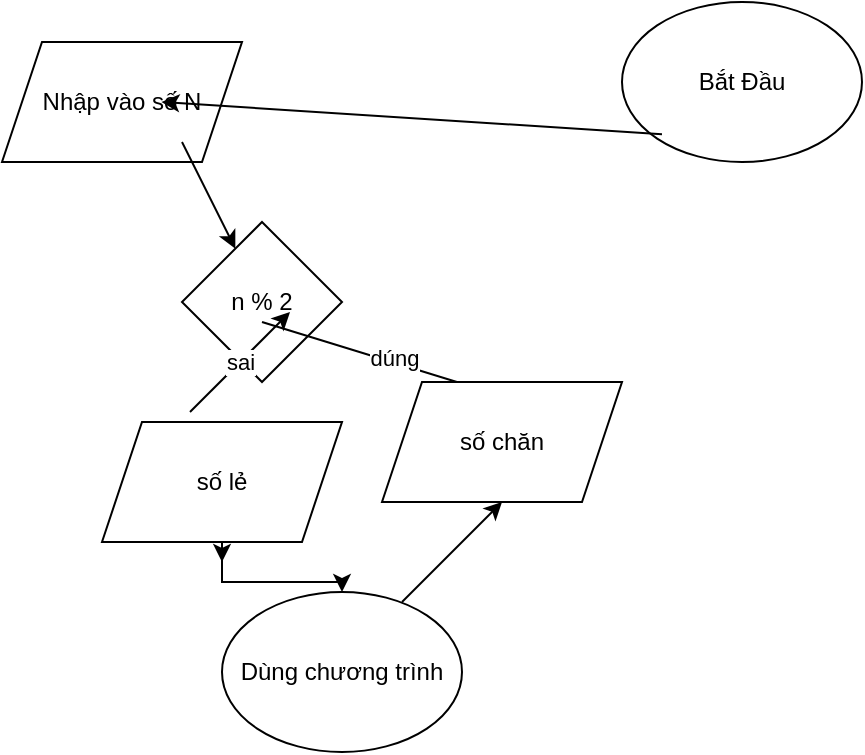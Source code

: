 <mxfile version="24.7.2" type="github">
  <diagram name="Trang-1" id="fo5sD_-0tJ8vP4LHHZJ6">
    <mxGraphModel dx="882" dy="467" grid="1" gridSize="10" guides="1" tooltips="1" connect="1" arrows="1" fold="1" page="1" pageScale="1" pageWidth="827" pageHeight="1169" math="0" shadow="0">
      <root>
        <mxCell id="0" />
        <mxCell id="1" parent="0" />
        <mxCell id="thEdo2LgNELzhUTBHd1d-1" value="Bắt Đầu" style="ellipse;whiteSpace=wrap;html=1;" vertex="1" parent="1">
          <mxGeometry x="580" y="250" width="120" height="80" as="geometry" />
        </mxCell>
        <mxCell id="thEdo2LgNELzhUTBHd1d-2" value="Nhập vào số N" style="shape=parallelogram;perimeter=parallelogramPerimeter;whiteSpace=wrap;html=1;fixedSize=1;" vertex="1" parent="1">
          <mxGeometry x="270" y="270" width="120" height="60" as="geometry" />
        </mxCell>
        <mxCell id="thEdo2LgNELzhUTBHd1d-3" value="" style="endArrow=classic;html=1;rounded=0;entryX=0.5;entryY=0;entryDx=0;entryDy=0;" edge="1" parent="1">
          <mxGeometry width="50" height="50" relative="1" as="geometry">
            <mxPoint x="599.999" y="316.147" as="sourcePoint" />
            <mxPoint x="349.72" y="300" as="targetPoint" />
          </mxGeometry>
        </mxCell>
        <mxCell id="thEdo2LgNELzhUTBHd1d-4" value="n % 2" style="rhombus;whiteSpace=wrap;html=1;" vertex="1" parent="1">
          <mxGeometry x="360" y="360" width="80" height="80" as="geometry" />
        </mxCell>
        <mxCell id="thEdo2LgNELzhUTBHd1d-5" value="" style="endArrow=classic;html=1;rounded=0;" edge="1" parent="1" target="thEdo2LgNELzhUTBHd1d-4">
          <mxGeometry width="50" height="50" relative="1" as="geometry">
            <mxPoint x="360" y="320" as="sourcePoint" />
            <mxPoint x="400" y="290" as="targetPoint" />
          </mxGeometry>
        </mxCell>
        <mxCell id="thEdo2LgNELzhUTBHd1d-22" style="edgeStyle=orthogonalEdgeStyle;rounded=0;orthogonalLoop=1;jettySize=auto;html=1;" edge="1" parent="1" source="thEdo2LgNELzhUTBHd1d-8" target="thEdo2LgNELzhUTBHd1d-13">
          <mxGeometry relative="1" as="geometry" />
        </mxCell>
        <mxCell id="thEdo2LgNELzhUTBHd1d-8" value="số lẻ" style="shape=parallelogram;perimeter=parallelogramPerimeter;whiteSpace=wrap;html=1;fixedSize=1;" vertex="1" parent="1">
          <mxGeometry x="320" y="460" width="120" height="60" as="geometry" />
        </mxCell>
        <mxCell id="thEdo2LgNELzhUTBHd1d-9" value="sai" style="endArrow=classic;html=1;rounded=0;" edge="1" parent="1">
          <mxGeometry width="50" height="50" relative="1" as="geometry">
            <mxPoint x="364" y="455" as="sourcePoint" />
            <mxPoint x="414" y="405" as="targetPoint" />
          </mxGeometry>
        </mxCell>
        <mxCell id="thEdo2LgNELzhUTBHd1d-13" value="Dùng chương trình" style="ellipse;whiteSpace=wrap;html=1;" vertex="1" parent="1">
          <mxGeometry x="380" y="545" width="120" height="80" as="geometry" />
        </mxCell>
        <mxCell id="thEdo2LgNELzhUTBHd1d-14" value="" style="endArrow=classic;html=1;rounded=0;" edge="1" parent="1">
          <mxGeometry width="50" height="50" relative="1" as="geometry">
            <mxPoint x="470" y="550" as="sourcePoint" />
            <mxPoint x="520" y="500" as="targetPoint" />
          </mxGeometry>
        </mxCell>
        <mxCell id="thEdo2LgNELzhUTBHd1d-17" value="" style="endArrow=classic;html=1;rounded=0;entryX=0.25;entryY=0;entryDx=0;entryDy=0;exitX=1;exitY=1;exitDx=0;exitDy=0;" edge="1" parent="1">
          <mxGeometry width="50" height="50" relative="1" as="geometry">
            <mxPoint x="400" y="410" as="sourcePoint" />
            <mxPoint x="530" y="450" as="targetPoint" />
          </mxGeometry>
        </mxCell>
        <mxCell id="thEdo2LgNELzhUTBHd1d-18" value="dúng" style="edgeLabel;html=1;align=center;verticalAlign=middle;resizable=0;points=[];" vertex="1" connectable="0" parent="thEdo2LgNELzhUTBHd1d-17">
          <mxGeometry x="0.01" y="2" relative="1" as="geometry">
            <mxPoint as="offset" />
          </mxGeometry>
        </mxCell>
        <mxCell id="thEdo2LgNELzhUTBHd1d-19" value="số chăn" style="shape=parallelogram;perimeter=parallelogramPerimeter;whiteSpace=wrap;html=1;fixedSize=1;" vertex="1" parent="1">
          <mxGeometry x="460" y="440" width="120" height="60" as="geometry" />
        </mxCell>
        <mxCell id="thEdo2LgNELzhUTBHd1d-21" value="" style="endArrow=classic;html=1;rounded=0;" edge="1" parent="1" source="thEdo2LgNELzhUTBHd1d-8">
          <mxGeometry width="50" height="50" relative="1" as="geometry">
            <mxPoint x="310" y="570" as="sourcePoint" />
            <mxPoint x="380" y="530" as="targetPoint" />
          </mxGeometry>
        </mxCell>
      </root>
    </mxGraphModel>
  </diagram>
</mxfile>
